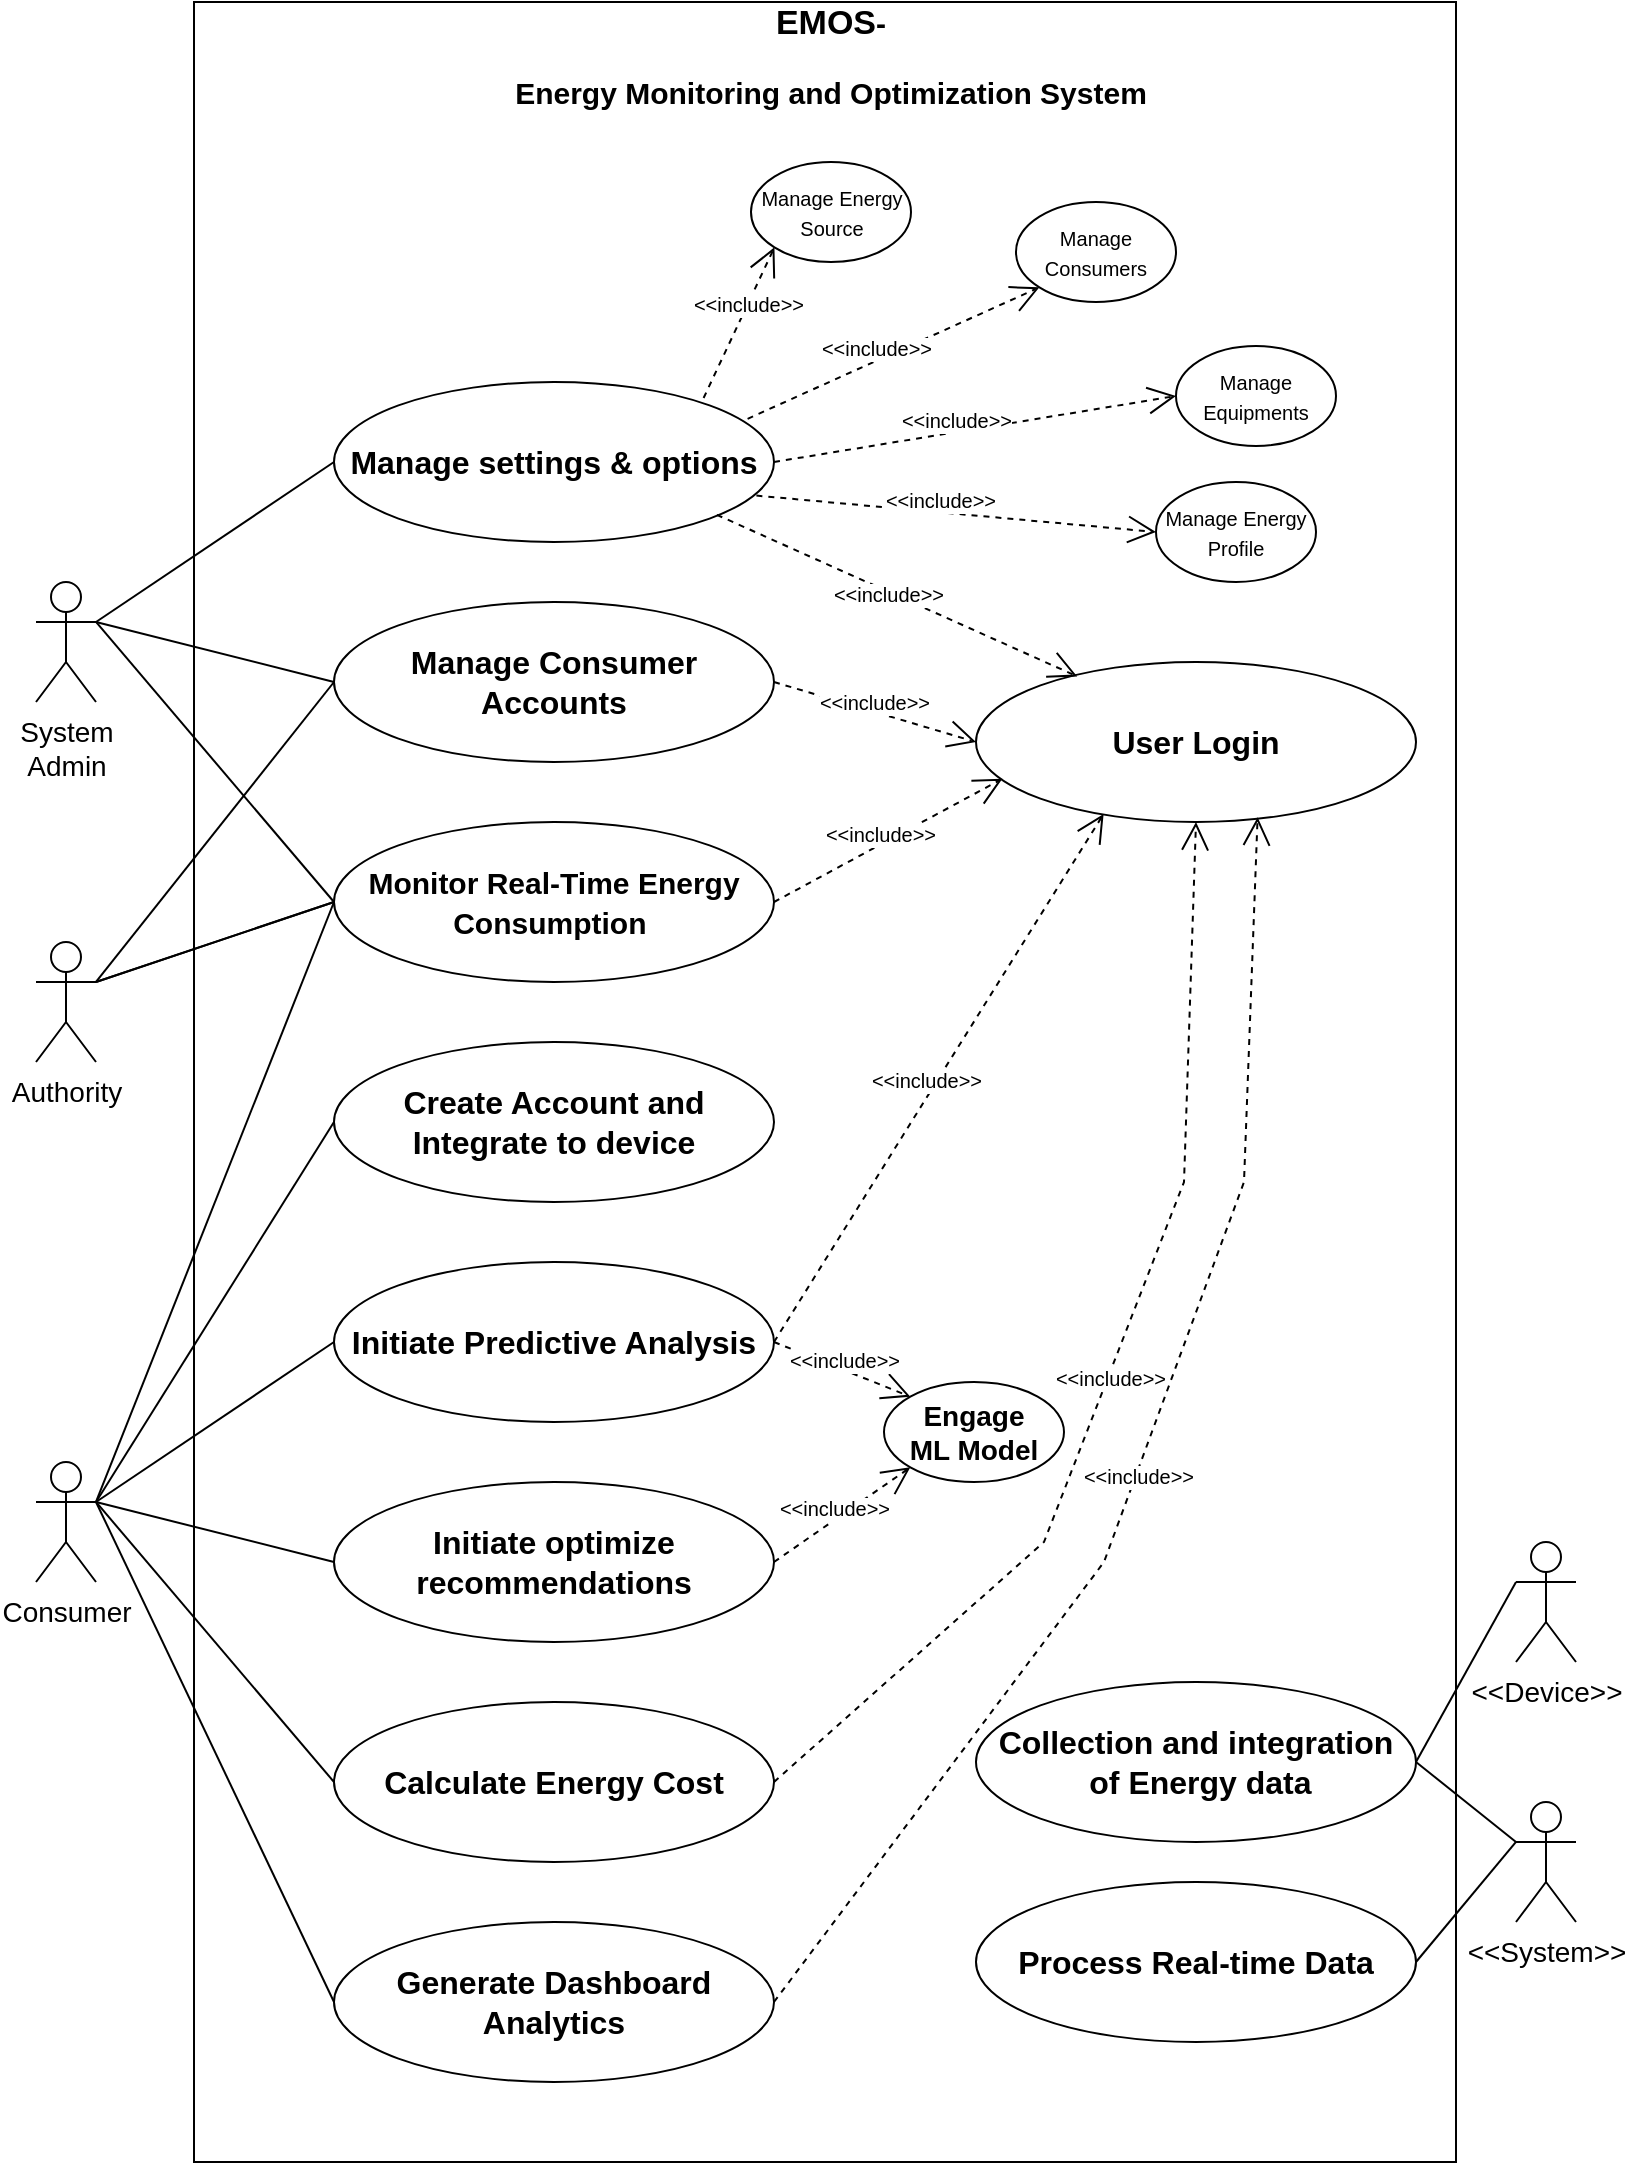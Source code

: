 <mxfile version="22.1.2" type="device">
  <diagram name="Page-1" id="EoY9ZldRt3eMcbztC0KL">
    <mxGraphModel dx="37" dy="526" grid="1" gridSize="10" guides="1" tooltips="1" connect="1" arrows="1" fold="1" page="1" pageScale="1" pageWidth="827" pageHeight="1169" math="0" shadow="0">
      <root>
        <mxCell id="0" />
        <mxCell id="1" parent="0" />
        <mxCell id="aS3NnNbDDPvE5PS-aoXf-2" value="Consumer" style="shape=umlActor;verticalLabelPosition=bottom;verticalAlign=top;html=1;outlineConnect=0;fontSize=14;" parent="1" vertex="1">
          <mxGeometry x="856" y="740" width="30" height="60" as="geometry" />
        </mxCell>
        <mxCell id="aS3NnNbDDPvE5PS-aoXf-3" value="" style="rounded=0;whiteSpace=wrap;html=1;" parent="1" vertex="1">
          <mxGeometry x="935" y="10" width="631" height="1080" as="geometry" />
        </mxCell>
        <mxCell id="aS3NnNbDDPvE5PS-aoXf-4" value="User Login" style="ellipse;whiteSpace=wrap;html=1;strokeWidth=1;fontSize=16;fontStyle=1;points=[[0,0,0,0,0],[0,0.5,0,0,0],[0,1,0,0,0],[0.06,0.23,0,0,0],[0.06,0.73,0,0,0],[0.21,0.91,0,0,0],[0.23,0.09,0,0,0],[0.29,0.95,0,0,0],[0.32,0.03,0,0,0],[0.38,1,0,0,0],[0.4,0,0,0,0],[0.5,0,0,0,0],[0.5,1,0,0,0],[0.59,0,0,0,0],[0.64,0.97,0,0,0],[0.69,0.01,0,0,0],[0.76,0.94,0,0,0],[0.77,0.06,0,0,0],[0.94,0.24,0,0,0],[0.95,0.68,0,0,0],[1,0,0,0,0],[1,0.5,0,0,0],[1,1,0,0,0]];" parent="1" vertex="1">
          <mxGeometry x="1326" y="340" width="220" height="80" as="geometry" />
        </mxCell>
        <mxCell id="aS3NnNbDDPvE5PS-aoXf-6" value="Initiate Predictive Analysis" style="ellipse;whiteSpace=wrap;html=1;strokeWidth=1;fontSize=16;fontStyle=1;points=[[0,0,0,0,0],[0,0.5,0,0,0],[0,1,0,0,0],[0.5,0,0,0,0],[0.5,1,0,0,0],[0.62,0.99,0,0,0],[0.63,0,0,0,0],[0.75,0.93,0,0,0],[0.77,0.05,0,0,0],[0.85,0.9,0,0,0],[0.88,0.15,0,0,0],[0.94,0.75,0,0,0],[0.95,0.25,0,0,0],[1,0.5,0,0,0]];verticalAlign=middle;gradientColor=none;" parent="1" vertex="1">
          <mxGeometry x="1005" y="640" width="220" height="80" as="geometry" />
        </mxCell>
        <mxCell id="aS3NnNbDDPvE5PS-aoXf-7" value="Manage Consumer Accounts" style="ellipse;whiteSpace=wrap;html=1;strokeWidth=1;fontSize=16;fontStyle=1;points=[[0,0,0,0,0],[0,0.5,0,0,0],[0,1,0,0,0],[0.5,0,0,0,0],[0.5,1,0,0,0],[0.85,0.1,0,0,0],[0.85,0.85,0,0,0],[0.94,0.24,0,0,0],[0.94,0.72,0,0,0],[1,0.5,0,0,0]];verticalAlign=middle;gradientColor=none;" parent="1" vertex="1">
          <mxGeometry x="1005" y="310" width="220" height="80" as="geometry" />
        </mxCell>
        <mxCell id="aS3NnNbDDPvE5PS-aoXf-9" value="&lt;font style=&quot;font-size: 16px;&quot;&gt;Manage settings &amp;amp; options&lt;/font&gt;" style="ellipse;whiteSpace=wrap;html=1;strokeWidth=1;fontSize=16;fontStyle=1;points=[[0,0,0,0,0],[0,0.5,0,0,0],[0,1,0,0,0],[0.5,0,0,0,0],[0.5,1,0,0,0],[0.73,0,0,0,0],[0.77,1,0,0,0],[0.84,0.1,0,0,0],[0.87,0.83,0,0,0],[0.94,0.23,0,0,0],[0.96,0.71,0,0,0],[1,0.5,0,0,0]];verticalAlign=middle;gradientColor=none;" parent="1" vertex="1">
          <mxGeometry x="1005" y="200" width="220" height="80" as="geometry" />
        </mxCell>
        <mxCell id="aS3NnNbDDPvE5PS-aoXf-10" value="&lt;div style=&quot;&quot;&gt;&lt;font style=&quot;background-color: initial; font-size: 17px;&quot;&gt;EMOS&lt;/font&gt;&lt;span style=&quot;background-color: initial;&quot;&gt;-&lt;/span&gt;&lt;/div&gt;&lt;p data-pm-slice=&quot;1 1 []&quot; data-id=&quot;7ea4e142-036a-403c-b3c8-3c9f6547509e&quot;&gt;Energy Monitoring and Optimization System&lt;/p&gt;" style="text;html=1;strokeColor=none;fillColor=none;align=center;verticalAlign=middle;whiteSpace=wrap;rounded=0;fontStyle=1;fontSize=15;" parent="1" vertex="1">
          <mxGeometry x="1061" y="20" width="385" height="50" as="geometry" />
        </mxCell>
        <mxCell id="aS3NnNbDDPvE5PS-aoXf-14" value="&amp;lt;&amp;lt;include&amp;gt;&amp;gt;" style="endArrow=open;endSize=12;dashed=1;html=1;rounded=0;exitX=1;exitY=0.5;exitDx=0;exitDy=0;entryX=0.29;entryY=0.95;entryDx=0;entryDy=0;fontStyle=0;fontSize=10;entryPerimeter=0;" parent="1" source="aS3NnNbDDPvE5PS-aoXf-6" target="aS3NnNbDDPvE5PS-aoXf-4" edge="1">
          <mxGeometry x="-0.03" y="5" width="160" relative="1" as="geometry">
            <mxPoint x="1235" y="180" as="sourcePoint" />
            <mxPoint x="1355" y="230" as="targetPoint" />
            <mxPoint as="offset" />
          </mxGeometry>
        </mxCell>
        <mxCell id="aS3NnNbDDPvE5PS-aoXf-16" value="&amp;lt;&amp;lt;include&amp;gt;&amp;gt;" style="endArrow=open;endSize=12;dashed=1;html=1;rounded=0;exitX=1;exitY=0.5;exitDx=0;exitDy=0;fontStyle=0;fontSize=10;entryX=0;entryY=0.5;entryDx=0;entryDy=0;entryPerimeter=0;" parent="1" source="aS3NnNbDDPvE5PS-aoXf-7" target="aS3NnNbDDPvE5PS-aoXf-4" edge="1">
          <mxGeometry x="-0.03" y="5" width="160" relative="1" as="geometry">
            <mxPoint x="1235" y="330" as="sourcePoint" />
            <mxPoint x="1295" y="260" as="targetPoint" />
            <mxPoint as="offset" />
          </mxGeometry>
        </mxCell>
        <mxCell id="aS3NnNbDDPvE5PS-aoXf-23" value="Calculate Energy Cost" style="ellipse;whiteSpace=wrap;html=1;strokeWidth=1;fontSize=16;fontStyle=1;verticalAlign=middle;gradientColor=none;" parent="1" vertex="1">
          <mxGeometry x="1005" y="860" width="220" height="80" as="geometry" />
        </mxCell>
        <mxCell id="aS3NnNbDDPvE5PS-aoXf-29" value="&amp;lt;&amp;lt;include&amp;gt;&amp;gt;" style="endArrow=open;endSize=12;dashed=1;html=1;rounded=0;exitX=1;exitY=0.5;exitDx=0;exitDy=0;entryX=0.5;entryY=1;entryDx=0;entryDy=0;fontStyle=0;fontSize=10;entryPerimeter=0;" parent="1" source="aS3NnNbDDPvE5PS-aoXf-23" target="aS3NnNbDDPvE5PS-aoXf-4" edge="1">
          <mxGeometry x="-0.027" y="-1" width="160" relative="1" as="geometry">
            <mxPoint x="1225" y="580" as="sourcePoint" />
            <mxPoint x="1377" y="464" as="targetPoint" />
            <mxPoint as="offset" />
            <Array as="points">
              <mxPoint x="1360" y="780" />
              <mxPoint x="1430" y="600" />
            </Array>
          </mxGeometry>
        </mxCell>
        <mxCell id="aS3NnNbDDPvE5PS-aoXf-31" value="&amp;lt;&amp;lt;System&amp;gt;&amp;gt;" style="shape=umlActor;verticalLabelPosition=bottom;verticalAlign=top;html=1;outlineConnect=0;fontSize=14;" parent="1" vertex="1">
          <mxGeometry x="1596" y="910" width="30" height="60" as="geometry" />
        </mxCell>
        <mxCell id="aS3NnNbDDPvE5PS-aoXf-32" value="" style="endArrow=none;html=1;rounded=0;exitX=0;exitY=0.333;exitDx=0;exitDy=0;exitPerimeter=0;entryX=1;entryY=0.5;entryDx=0;entryDy=0;" parent="1" source="aS3NnNbDDPvE5PS-aoXf-31" target="aS3NnNbDDPvE5PS-aoXf-58" edge="1">
          <mxGeometry width="50" height="50" relative="1" as="geometry">
            <mxPoint x="915" y="490" as="sourcePoint" />
            <mxPoint x="1566" y="830" as="targetPoint" />
          </mxGeometry>
        </mxCell>
        <mxCell id="aS3NnNbDDPvE5PS-aoXf-34" value="&lt;font style=&quot;font-size: 15px;&quot;&gt;Monitor Real-Time Energy Consumption&amp;nbsp;&lt;/font&gt;" style="ellipse;whiteSpace=wrap;html=1;strokeWidth=1;fontSize=16;fontStyle=1;points=[[0,0,0,0,0],[0,0.5,0,0,0],[0,1,0,0,0],[0.5,0,0,0,0],[0.5,1,0,0,0],[0.65,0.95,0,0,0],[0.67,0.03,0,0,0],[0.76,0.05,0,0,0],[0.76,0.92,0,0,0],[0.94,0.73,0,0,0],[0.95,0.25,0,0,0],[1,0,0,0,0],[1,0.5,0,0,0],[1,1,0,0,0]];verticalAlign=middle;gradientColor=none;" parent="1" vertex="1">
          <mxGeometry x="1005" y="420" width="220" height="80" as="geometry" />
        </mxCell>
        <mxCell id="aS3NnNbDDPvE5PS-aoXf-37" value="Initiate optimize recommendations" style="ellipse;whiteSpace=wrap;html=1;strokeWidth=1;fontSize=16;fontStyle=1;points=[[0,0,0,0,0],[0,0.5,0,0,0],[0,1,0,0,0],[0.5,0,0,0,0],[0.5,1,0,0,0],[0.62,0.99,0,0,0],[0.63,0,0,0,0],[0.75,0.93,0,0,0],[0.77,0.05,0,0,0],[0.85,0.9,0,0,0],[0.88,0.15,0,0,0],[0.94,0.75,0,0,0],[0.95,0.25,0,0,0],[1,0.5,0,0,0]];verticalAlign=middle;gradientColor=none;" parent="1" vertex="1">
          <mxGeometry x="1005" y="750" width="220" height="80" as="geometry" />
        </mxCell>
        <mxCell id="aS3NnNbDDPvE5PS-aoXf-41" value="&amp;lt;&amp;lt;include&amp;gt;&amp;gt;" style="endArrow=open;endSize=12;dashed=1;html=1;rounded=0;exitX=0.87;exitY=0.83;exitDx=0;exitDy=0;entryX=0.23;entryY=0.09;entryDx=0;entryDy=0;fontStyle=0;fontSize=10;entryPerimeter=0;exitPerimeter=0;" parent="1" source="aS3NnNbDDPvE5PS-aoXf-9" target="aS3NnNbDDPvE5PS-aoXf-4" edge="1">
          <mxGeometry x="-0.045" y="-1" width="160" relative="1" as="geometry">
            <mxPoint x="1235" y="310" as="sourcePoint" />
            <mxPoint x="1545" y="490" as="targetPoint" />
            <mxPoint as="offset" />
            <Array as="points" />
          </mxGeometry>
        </mxCell>
        <mxCell id="aS3NnNbDDPvE5PS-aoXf-44" value="System &lt;br&gt;Admin" style="shape=umlActor;verticalLabelPosition=bottom;verticalAlign=top;html=1;outlineConnect=0;fontSize=14;" parent="1" vertex="1">
          <mxGeometry x="856" y="300" width="30" height="60" as="geometry" />
        </mxCell>
        <mxCell id="aS3NnNbDDPvE5PS-aoXf-46" value="Authority" style="shape=umlActor;verticalLabelPosition=bottom;verticalAlign=top;html=1;outlineConnect=0;fontSize=14;" parent="1" vertex="1">
          <mxGeometry x="856" y="480" width="30" height="60" as="geometry" />
        </mxCell>
        <mxCell id="aS3NnNbDDPvE5PS-aoXf-47" value="Generate Dashboard Analytics" style="ellipse;whiteSpace=wrap;html=1;strokeWidth=1;fontSize=16;fontStyle=1;verticalAlign=middle;gradientColor=none;" parent="1" vertex="1">
          <mxGeometry x="1005" y="970" width="220" height="80" as="geometry" />
        </mxCell>
        <mxCell id="aS3NnNbDDPvE5PS-aoXf-50" value="&amp;lt;&amp;lt;include&amp;gt;&amp;gt;" style="endArrow=open;endSize=12;dashed=1;html=1;rounded=0;exitX=1;exitY=0.5;exitDx=0;exitDy=0;entryX=0.06;entryY=0.73;entryDx=0;entryDy=0;fontStyle=0;fontSize=10;entryPerimeter=0;exitPerimeter=0;" parent="1" source="aS3NnNbDDPvE5PS-aoXf-34" target="aS3NnNbDDPvE5PS-aoXf-4" edge="1">
          <mxGeometry x="-0.03" y="5" width="160" relative="1" as="geometry">
            <mxPoint x="1235" y="375" as="sourcePoint" />
            <mxPoint x="1345" y="375" as="targetPoint" />
            <Array as="points" />
            <mxPoint as="offset" />
          </mxGeometry>
        </mxCell>
        <mxCell id="aS3NnNbDDPvE5PS-aoXf-51" value="&amp;lt;&amp;lt;include&amp;gt;&amp;gt;" style="endArrow=open;endSize=12;dashed=1;html=1;rounded=0;exitX=1;exitY=0.5;exitDx=0;exitDy=0;entryX=0.64;entryY=0.97;entryDx=0;entryDy=0;fontStyle=0;fontSize=10;entryPerimeter=0;" parent="1" source="aS3NnNbDDPvE5PS-aoXf-47" target="aS3NnNbDDPvE5PS-aoXf-4" edge="1">
          <mxGeometry x="-0.027" y="-1" width="160" relative="1" as="geometry">
            <mxPoint x="1235" y="905" as="sourcePoint" />
            <mxPoint x="1486" y="413" as="targetPoint" />
            <mxPoint as="offset" />
            <Array as="points">
              <mxPoint x="1390" y="790" />
              <mxPoint x="1460" y="600" />
            </Array>
          </mxGeometry>
        </mxCell>
        <mxCell id="aS3NnNbDDPvE5PS-aoXf-53" value="" style="endArrow=none;html=1;rounded=0;exitX=1;exitY=0.333;exitDx=0;exitDy=0;exitPerimeter=0;entryX=0;entryY=0.5;entryDx=0;entryDy=0;entryPerimeter=0;" parent="1" source="aS3NnNbDDPvE5PS-aoXf-44" target="aS3NnNbDDPvE5PS-aoXf-9" edge="1">
          <mxGeometry relative="1" as="geometry">
            <mxPoint x="846" y="230" as="sourcePoint" />
            <mxPoint x="1336" y="480" as="targetPoint" />
          </mxGeometry>
        </mxCell>
        <mxCell id="aS3NnNbDDPvE5PS-aoXf-57" value="Process Real-time Data" style="ellipse;whiteSpace=wrap;html=1;strokeWidth=1;fontSize=16;fontStyle=1;points=[[0,0,0,0,0],[0,0.5,0,0,0],[0,1,0,0,0],[0.5,0,0,0,0],[0.5,1,0,0,0],[0.64,0,0,0,0],[0.64,0.97,0,0,0],[0.74,0.92,0,0,0],[0.76,0.06,0,0,0],[0.94,0.26,0,0,0],[0.95,0.73,0,0,0],[1,0,0,0,0],[1,0.5,0,0,0],[1,1,0,0,0]];verticalAlign=middle;gradientColor=none;" parent="1" vertex="1">
          <mxGeometry x="1326" y="950" width="220" height="80" as="geometry" />
        </mxCell>
        <mxCell id="aS3NnNbDDPvE5PS-aoXf-58" value="&lt;font style=&quot;font-size: 16px;&quot;&gt;Collection and integration&lt;br&gt;&amp;nbsp;of Energy data&lt;/font&gt;" style="ellipse;whiteSpace=wrap;html=1;strokeWidth=1;fontSize=16;fontStyle=1;verticalAlign=middle;gradientColor=none;" parent="1" vertex="1">
          <mxGeometry x="1326" y="850" width="220" height="80" as="geometry" />
        </mxCell>
        <mxCell id="aS3NnNbDDPvE5PS-aoXf-60" value="" style="endArrow=none;html=1;rounded=0;exitX=0;exitY=0.333;exitDx=0;exitDy=0;exitPerimeter=0;entryX=1;entryY=0.5;entryDx=0;entryDy=0;entryPerimeter=0;" parent="1" source="aS3NnNbDDPvE5PS-aoXf-31" target="aS3NnNbDDPvE5PS-aoXf-57" edge="1">
          <mxGeometry width="50" height="50" relative="1" as="geometry">
            <mxPoint x="1676" y="840" as="sourcePoint" />
            <mxPoint x="1556" y="800" as="targetPoint" />
          </mxGeometry>
        </mxCell>
        <mxCell id="aS3NnNbDDPvE5PS-aoXf-61" value="" style="endArrow=none;html=1;rounded=0;exitX=1;exitY=0.333;exitDx=0;exitDy=0;exitPerimeter=0;entryX=0;entryY=0.5;entryDx=0;entryDy=0;entryPerimeter=0;" parent="1" source="aS3NnNbDDPvE5PS-aoXf-46" target="aS3NnNbDDPvE5PS-aoXf-34" edge="1">
          <mxGeometry relative="1" as="geometry">
            <mxPoint x="886" y="460" as="sourcePoint" />
            <mxPoint x="1015" y="325" as="targetPoint" />
          </mxGeometry>
        </mxCell>
        <mxCell id="aS3NnNbDDPvE5PS-aoXf-62" value="" style="endArrow=none;html=1;rounded=0;exitX=1;exitY=0.333;exitDx=0;exitDy=0;exitPerimeter=0;entryX=0;entryY=0.5;entryDx=0;entryDy=0;entryPerimeter=0;" parent="1" source="aS3NnNbDDPvE5PS-aoXf-46" target="aS3NnNbDDPvE5PS-aoXf-34" edge="1">
          <mxGeometry relative="1" as="geometry">
            <mxPoint x="886" y="610" as="sourcePoint" />
            <mxPoint x="1017" y="440" as="targetPoint" />
          </mxGeometry>
        </mxCell>
        <mxCell id="aS3NnNbDDPvE5PS-aoXf-63" value="" style="endArrow=none;html=1;rounded=0;exitX=1;exitY=0.333;exitDx=0;exitDy=0;exitPerimeter=0;entryX=0;entryY=0.5;entryDx=0;entryDy=0;entryPerimeter=0;" parent="1" source="aS3NnNbDDPvE5PS-aoXf-2" target="aS3NnNbDDPvE5PS-aoXf-34" edge="1">
          <mxGeometry relative="1" as="geometry">
            <mxPoint x="896" y="450" as="sourcePoint" />
            <mxPoint x="1017" y="270" as="targetPoint" />
          </mxGeometry>
        </mxCell>
        <mxCell id="aS3NnNbDDPvE5PS-aoXf-64" value="" style="endArrow=none;html=1;rounded=0;exitX=1;exitY=0.333;exitDx=0;exitDy=0;exitPerimeter=0;entryX=0;entryY=0.5;entryDx=0;entryDy=0;entryPerimeter=0;" parent="1" source="aS3NnNbDDPvE5PS-aoXf-2" target="aS3NnNbDDPvE5PS-aoXf-6" edge="1">
          <mxGeometry relative="1" as="geometry">
            <mxPoint x="896" y="595" as="sourcePoint" />
            <mxPoint x="1017" y="270" as="targetPoint" />
          </mxGeometry>
        </mxCell>
        <mxCell id="aS3NnNbDDPvE5PS-aoXf-65" value="" style="endArrow=none;html=1;rounded=0;exitX=1;exitY=0.333;exitDx=0;exitDy=0;exitPerimeter=0;entryX=0;entryY=0.5;entryDx=0;entryDy=0;entryPerimeter=0;" parent="1" source="aS3NnNbDDPvE5PS-aoXf-2" target="aS3NnNbDDPvE5PS-aoXf-37" edge="1">
          <mxGeometry relative="1" as="geometry">
            <mxPoint x="896" y="595" as="sourcePoint" />
            <mxPoint x="1026" y="380" as="targetPoint" />
          </mxGeometry>
        </mxCell>
        <mxCell id="aS3NnNbDDPvE5PS-aoXf-66" value="" style="endArrow=none;html=1;rounded=0;exitX=1;exitY=0.333;exitDx=0;exitDy=0;exitPerimeter=0;entryX=0;entryY=0.5;entryDx=0;entryDy=0;entryPerimeter=0;" parent="1" source="aS3NnNbDDPvE5PS-aoXf-44" target="aS3NnNbDDPvE5PS-aoXf-7" edge="1">
          <mxGeometry relative="1" as="geometry">
            <mxPoint x="896" y="300" as="sourcePoint" />
            <mxPoint x="1015" y="155" as="targetPoint" />
          </mxGeometry>
        </mxCell>
        <mxCell id="aS3NnNbDDPvE5PS-aoXf-67" value="" style="endArrow=none;html=1;rounded=0;exitX=1;exitY=0.333;exitDx=0;exitDy=0;exitPerimeter=0;entryX=0;entryY=0.5;entryDx=0;entryDy=0;entryPerimeter=0;" parent="1" source="aS3NnNbDDPvE5PS-aoXf-46" target="aS3NnNbDDPvE5PS-aoXf-7" edge="1">
          <mxGeometry relative="1" as="geometry">
            <mxPoint x="896" y="300" as="sourcePoint" />
            <mxPoint x="1015" y="270" as="targetPoint" />
          </mxGeometry>
        </mxCell>
        <mxCell id="aS3NnNbDDPvE5PS-aoXf-68" value="" style="endArrow=none;html=1;rounded=0;exitX=1;exitY=0.333;exitDx=0;exitDy=0;exitPerimeter=0;entryX=0;entryY=0.5;entryDx=0;entryDy=0;entryPerimeter=0;" parent="1" source="aS3NnNbDDPvE5PS-aoXf-44" target="aS3NnNbDDPvE5PS-aoXf-34" edge="1">
          <mxGeometry relative="1" as="geometry">
            <mxPoint x="896" y="300" as="sourcePoint" />
            <mxPoint x="1015" y="270" as="targetPoint" />
          </mxGeometry>
        </mxCell>
        <mxCell id="aS3NnNbDDPvE5PS-aoXf-69" value="" style="endArrow=none;html=1;rounded=0;exitX=1;exitY=0.333;exitDx=0;exitDy=0;exitPerimeter=0;entryX=0;entryY=0.5;entryDx=0;entryDy=0;" parent="1" source="aS3NnNbDDPvE5PS-aoXf-2" target="aS3NnNbDDPvE5PS-aoXf-23" edge="1">
          <mxGeometry relative="1" as="geometry">
            <mxPoint x="896" y="770" as="sourcePoint" />
            <mxPoint x="1015" y="745" as="targetPoint" />
          </mxGeometry>
        </mxCell>
        <mxCell id="aS3NnNbDDPvE5PS-aoXf-70" value="" style="endArrow=none;html=1;rounded=0;exitX=1;exitY=0.333;exitDx=0;exitDy=0;exitPerimeter=0;entryX=0;entryY=0.5;entryDx=0;entryDy=0;" parent="1" source="aS3NnNbDDPvE5PS-aoXf-2" target="aS3NnNbDDPvE5PS-aoXf-47" edge="1">
          <mxGeometry relative="1" as="geometry">
            <mxPoint x="896" y="770" as="sourcePoint" />
            <mxPoint x="1015" y="875" as="targetPoint" />
          </mxGeometry>
        </mxCell>
        <mxCell id="aS3NnNbDDPvE5PS-aoXf-71" value="&lt;font style=&quot;font-size: 10px;&quot;&gt;Manage Energy Source&lt;/font&gt;" style="ellipse;whiteSpace=wrap;html=1;" parent="1" vertex="1">
          <mxGeometry x="1213.5" y="90" width="80" height="50" as="geometry" />
        </mxCell>
        <mxCell id="aS3NnNbDDPvE5PS-aoXf-72" value="&lt;font style=&quot;font-size: 10px;&quot;&gt;Manage Consumers&lt;/font&gt;" style="ellipse;whiteSpace=wrap;html=1;" parent="1" vertex="1">
          <mxGeometry x="1346" y="110" width="80" height="50" as="geometry" />
        </mxCell>
        <mxCell id="aS3NnNbDDPvE5PS-aoXf-73" value="&lt;font style=&quot;font-size: 10px;&quot;&gt;Manage Equipments&lt;/font&gt;" style="ellipse;whiteSpace=wrap;html=1;" parent="1" vertex="1">
          <mxGeometry x="1426" y="182" width="80" height="50" as="geometry" />
        </mxCell>
        <mxCell id="aS3NnNbDDPvE5PS-aoXf-75" value="&lt;font style=&quot;font-size: 10px;&quot;&gt;Manage Energy Profile&lt;/font&gt;" style="ellipse;whiteSpace=wrap;html=1;" parent="1" vertex="1">
          <mxGeometry x="1416" y="250" width="80" height="50" as="geometry" />
        </mxCell>
        <mxCell id="aS3NnNbDDPvE5PS-aoXf-76" value="&amp;lt;&amp;lt;include&amp;gt;&amp;gt;" style="endArrow=open;endSize=12;dashed=1;html=1;rounded=0;entryX=0;entryY=1;entryDx=0;entryDy=0;fontStyle=0;fontSize=10;exitX=0.84;exitY=0.1;exitDx=0;exitDy=0;exitPerimeter=0;" parent="1" source="aS3NnNbDDPvE5PS-aoXf-9" target="aS3NnNbDDPvE5PS-aoXf-71" edge="1">
          <mxGeometry x="0.245" width="160" relative="1" as="geometry">
            <mxPoint x="556" y="155" as="sourcePoint" />
            <mxPoint x="354" y="184" as="targetPoint" />
            <mxPoint as="offset" />
          </mxGeometry>
        </mxCell>
        <mxCell id="aS3NnNbDDPvE5PS-aoXf-77" value="&amp;lt;&amp;lt;include&amp;gt;&amp;gt;" style="endArrow=open;endSize=12;dashed=1;html=1;rounded=0;fontStyle=0;fontSize=10;entryX=0;entryY=1;entryDx=0;entryDy=0;exitX=0.94;exitY=0.23;exitDx=0;exitDy=0;exitPerimeter=0;" parent="1" source="aS3NnNbDDPvE5PS-aoXf-9" target="aS3NnNbDDPvE5PS-aoXf-72" edge="1">
          <mxGeometry x="-0.089" y="6" width="160" relative="1" as="geometry">
            <mxPoint x="1249" y="193" as="sourcePoint" />
            <mxPoint x="1222" y="228" as="targetPoint" />
            <mxPoint as="offset" />
          </mxGeometry>
        </mxCell>
        <mxCell id="aS3NnNbDDPvE5PS-aoXf-78" value="&amp;lt;&amp;lt;include&amp;gt;&amp;gt;" style="endArrow=open;endSize=12;dashed=1;html=1;rounded=0;fontStyle=0;fontSize=10;entryX=0;entryY=0.5;entryDx=0;entryDy=0;exitX=1;exitY=0.5;exitDx=0;exitDy=0;exitPerimeter=0;" parent="1" source="aS3NnNbDDPvE5PS-aoXf-9" target="aS3NnNbDDPvE5PS-aoXf-73" edge="1">
          <mxGeometry x="-0.089" y="6" width="160" relative="1" as="geometry">
            <mxPoint x="1326" y="175" as="sourcePoint" />
            <mxPoint x="1222" y="228" as="targetPoint" />
            <mxPoint as="offset" />
          </mxGeometry>
        </mxCell>
        <mxCell id="aS3NnNbDDPvE5PS-aoXf-79" value="&amp;lt;&amp;lt;include&amp;gt;&amp;gt;" style="endArrow=open;endSize=12;dashed=1;html=1;rounded=0;fontStyle=0;fontSize=10;exitX=0.96;exitY=0.71;exitDx=0;exitDy=0;exitPerimeter=0;entryX=0;entryY=0.5;entryDx=0;entryDy=0;" parent="1" source="aS3NnNbDDPvE5PS-aoXf-9" target="aS3NnNbDDPvE5PS-aoXf-75" edge="1">
          <mxGeometry x="-0.089" y="6" width="160" relative="1" as="geometry">
            <mxPoint x="1436" y="217" as="sourcePoint" />
            <mxPoint x="1232" y="238" as="targetPoint" />
            <mxPoint as="offset" />
          </mxGeometry>
        </mxCell>
        <mxCell id="aS3NnNbDDPvE5PS-aoXf-81" value="Create Account and Integrate to device" style="ellipse;whiteSpace=wrap;html=1;strokeWidth=1;fontSize=16;fontStyle=1;points=[[0,0,0,0,0],[0,0.5,0,0,0],[0,1,0,0,0],[0.5,0,0,0,0],[0.5,1,0,0,0],[0.62,0.99,0,0,0],[0.63,0,0,0,0],[0.75,0.93,0,0,0],[0.77,0.05,0,0,0],[0.85,0.9,0,0,0],[0.88,0.15,0,0,0],[0.94,0.75,0,0,0],[0.95,0.25,0,0,0],[1,0.5,0,0,0]];verticalAlign=middle;gradientColor=none;" parent="1" vertex="1">
          <mxGeometry x="1005" y="530" width="220" height="80" as="geometry" />
        </mxCell>
        <mxCell id="aS3NnNbDDPvE5PS-aoXf-82" value="" style="endArrow=none;html=1;rounded=0;exitX=1;exitY=0.333;exitDx=0;exitDy=0;exitPerimeter=0;entryX=0;entryY=0.5;entryDx=0;entryDy=0;entryPerimeter=0;" parent="1" source="aS3NnNbDDPvE5PS-aoXf-2" target="aS3NnNbDDPvE5PS-aoXf-81" edge="1">
          <mxGeometry relative="1" as="geometry">
            <mxPoint x="896" y="770" as="sourcePoint" />
            <mxPoint x="1015" y="710" as="targetPoint" />
          </mxGeometry>
        </mxCell>
        <mxCell id="aS3NnNbDDPvE5PS-aoXf-83" value="&lt;font style=&quot;font-size: 14px;&quot;&gt;Engage&lt;br&gt;ML Model&lt;/font&gt;" style="ellipse;whiteSpace=wrap;html=1;fontStyle=1;fontSize=14;" parent="1" vertex="1">
          <mxGeometry x="1280" y="700" width="90" height="50" as="geometry" />
        </mxCell>
        <mxCell id="aS3NnNbDDPvE5PS-aoXf-84" value="&amp;lt;&amp;lt;include&amp;gt;&amp;gt;" style="endArrow=open;endSize=12;dashed=1;html=1;rounded=0;exitX=1;exitY=0.5;exitDx=0;exitDy=0;entryX=0;entryY=0;entryDx=0;entryDy=0;fontStyle=0;fontSize=10;exitPerimeter=0;" parent="1" source="aS3NnNbDDPvE5PS-aoXf-6" target="aS3NnNbDDPvE5PS-aoXf-83" edge="1">
          <mxGeometry x="-0.03" y="5" width="160" relative="1" as="geometry">
            <mxPoint x="1235" y="690" as="sourcePoint" />
            <mxPoint x="1400" y="426" as="targetPoint" />
            <mxPoint as="offset" />
          </mxGeometry>
        </mxCell>
        <mxCell id="aS3NnNbDDPvE5PS-aoXf-85" value="&amp;lt;&amp;lt;include&amp;gt;&amp;gt;" style="endArrow=open;endSize=12;dashed=1;html=1;rounded=0;exitX=1;exitY=0.5;exitDx=0;exitDy=0;entryX=0;entryY=1;entryDx=0;entryDy=0;fontStyle=0;fontSize=10;exitPerimeter=0;" parent="1" source="aS3NnNbDDPvE5PS-aoXf-37" target="aS3NnNbDDPvE5PS-aoXf-83" edge="1">
          <mxGeometry x="-0.03" y="5" width="160" relative="1" as="geometry">
            <mxPoint x="1235" y="690" as="sourcePoint" />
            <mxPoint x="1263" y="727" as="targetPoint" />
            <mxPoint as="offset" />
          </mxGeometry>
        </mxCell>
        <mxCell id="v24AdCryLEcuGj7CtDyn-1" value="&amp;lt;&amp;lt;Device&amp;gt;&amp;gt;" style="shape=umlActor;verticalLabelPosition=bottom;verticalAlign=top;html=1;outlineConnect=0;fontSize=14;" vertex="1" parent="1">
          <mxGeometry x="1596" y="780" width="30" height="60" as="geometry" />
        </mxCell>
        <mxCell id="v24AdCryLEcuGj7CtDyn-2" value="" style="endArrow=none;html=1;rounded=0;exitX=0;exitY=0.333;exitDx=0;exitDy=0;exitPerimeter=0;entryX=1;entryY=0.5;entryDx=0;entryDy=0;" edge="1" parent="1" source="v24AdCryLEcuGj7CtDyn-1" target="aS3NnNbDDPvE5PS-aoXf-58">
          <mxGeometry width="50" height="50" relative="1" as="geometry">
            <mxPoint x="1606" y="940" as="sourcePoint" />
            <mxPoint x="1556" y="900" as="targetPoint" />
          </mxGeometry>
        </mxCell>
      </root>
    </mxGraphModel>
  </diagram>
</mxfile>
